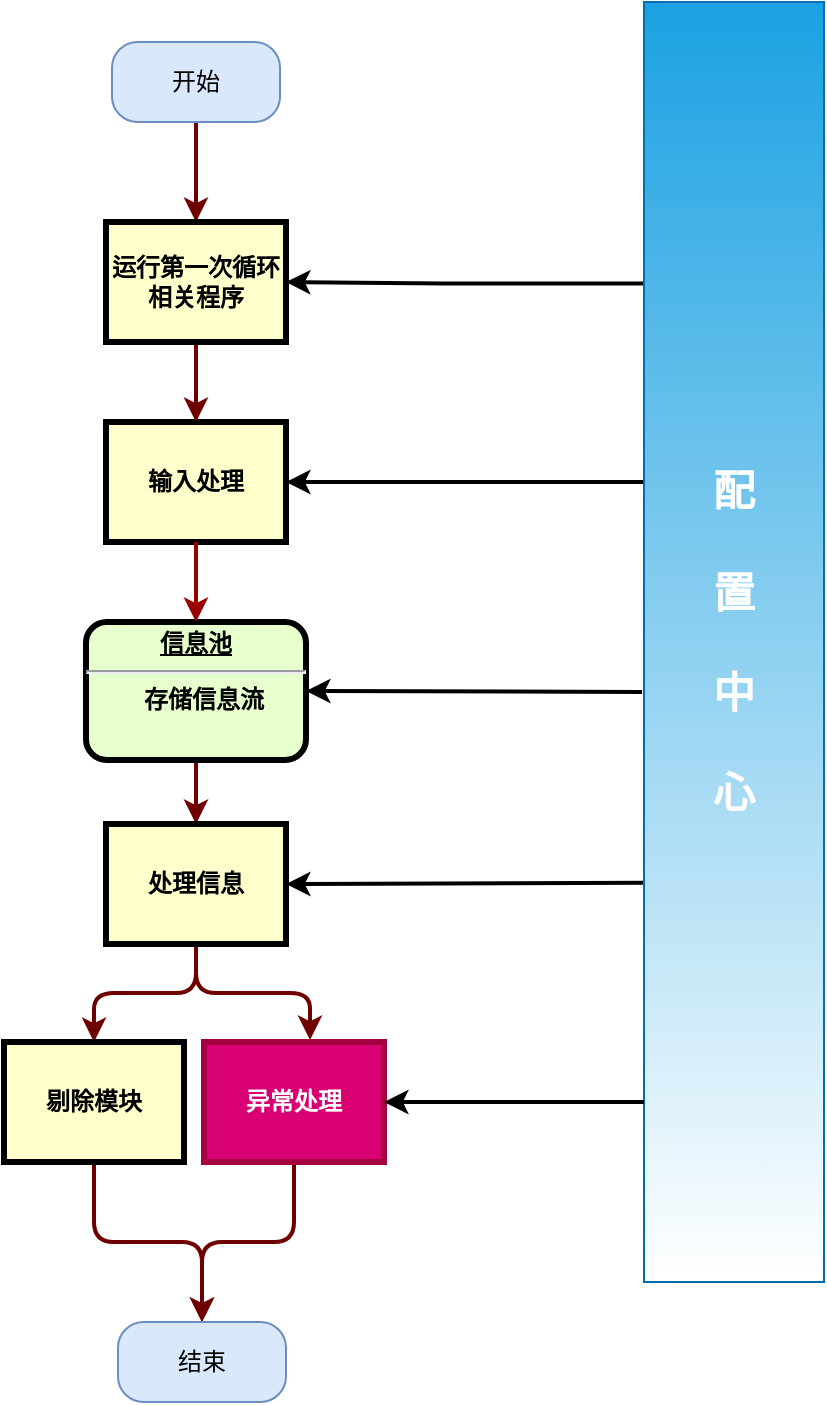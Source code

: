 <mxfile version="15.8.3" type="github">
  <diagram name="Page-1" id="c7558073-3199-34d8-9f00-42111426c3f3">
    <mxGraphModel dx="1420" dy="1971" grid="1" gridSize="10" guides="1" tooltips="1" connect="1" arrows="1" fold="1" page="1" pageScale="1" pageWidth="826" pageHeight="1169" background="none" math="0" shadow="0">
      <root>
        <mxCell id="0" />
        <mxCell id="1" parent="0" />
        <mxCell id="117tsulJ_mS-vrgYPwUj-100" style="edgeStyle=orthogonalEdgeStyle;rounded=1;orthogonalLoop=1;jettySize=auto;html=1;exitX=0.5;exitY=1;exitDx=0;exitDy=0;entryX=0.5;entryY=0;entryDx=0;entryDy=0;strokeWidth=2;fillColor=#a20025;strokeColor=#6F0000;" edge="1" parent="1" source="2" target="4">
          <mxGeometry relative="1" as="geometry" />
        </mxCell>
        <mxCell id="2" value="&lt;p style=&quot;margin: 0px ; margin-top: 4px ; text-align: center ; text-decoration: underline&quot;&gt;&lt;strong&gt;信息池&lt;/strong&gt;&lt;/p&gt;&lt;hr&gt;&lt;p style=&quot;margin: 0px ; margin-left: 8px&quot;&gt;存储信息流&lt;/p&gt;" style="verticalAlign=middle;align=center;overflow=fill;fontSize=12;fontFamily=Helvetica;html=1;rounded=1;fontStyle=1;strokeWidth=3;fillColor=#E6FFCC" parent="1" vertex="1">
          <mxGeometry x="241" y="90" width="110" height="69" as="geometry" />
        </mxCell>
        <mxCell id="3" value="输入处理" style="whiteSpace=wrap;align=center;verticalAlign=middle;fontStyle=1;strokeWidth=3;fillColor=#FFFFCC" parent="1" vertex="1">
          <mxGeometry x="251" y="-10" width="90" height="60" as="geometry" />
        </mxCell>
        <mxCell id="117tsulJ_mS-vrgYPwUj-112" style="edgeStyle=orthogonalEdgeStyle;rounded=1;orthogonalLoop=1;jettySize=auto;html=1;exitX=0.5;exitY=1;exitDx=0;exitDy=0;entryX=0.5;entryY=0;entryDx=0;entryDy=0;fontSize=21;strokeWidth=2;fillColor=#a20025;strokeColor=#6F0000;" edge="1" parent="1" source="4" target="117tsulJ_mS-vrgYPwUj-111">
          <mxGeometry relative="1" as="geometry" />
        </mxCell>
        <mxCell id="117tsulJ_mS-vrgYPwUj-114" style="edgeStyle=orthogonalEdgeStyle;rounded=1;orthogonalLoop=1;jettySize=auto;html=1;exitX=0.5;exitY=1;exitDx=0;exitDy=0;entryX=0.589;entryY=-0.017;entryDx=0;entryDy=0;entryPerimeter=0;fontSize=21;strokeWidth=2;fillColor=#a20025;strokeColor=#6F0000;" edge="1" parent="1" source="4" target="117tsulJ_mS-vrgYPwUj-113">
          <mxGeometry relative="1" as="geometry" />
        </mxCell>
        <mxCell id="4" value="处理信息" style="whiteSpace=wrap;align=center;verticalAlign=middle;fontStyle=1;strokeWidth=3;fillColor=#FFFFCC" parent="1" vertex="1">
          <mxGeometry x="251" y="191" width="90" height="60" as="geometry" />
        </mxCell>
        <mxCell id="36" value="" style="edgeStyle=none;noEdgeStyle=1;strokeColor=#990000;strokeWidth=2" parent="1" source="3" target="2" edge="1">
          <mxGeometry width="100" height="100" relative="1" as="geometry">
            <mxPoint x="20" y="250" as="sourcePoint" />
            <mxPoint x="120" y="150" as="targetPoint" />
          </mxGeometry>
        </mxCell>
        <mxCell id="117tsulJ_mS-vrgYPwUj-98" style="edgeStyle=orthogonalEdgeStyle;rounded=1;orthogonalLoop=1;jettySize=auto;html=1;entryX=0.5;entryY=0;entryDx=0;entryDy=0;fillColor=#a20025;strokeColor=#6F0000;strokeWidth=2;" edge="1" parent="1" source="117tsulJ_mS-vrgYPwUj-96" target="117tsulJ_mS-vrgYPwUj-97">
          <mxGeometry relative="1" as="geometry" />
        </mxCell>
        <mxCell id="117tsulJ_mS-vrgYPwUj-96" value="开始" style="rounded=1;whiteSpace=wrap;html=1;fillColor=#dae8fc;strokeColor=#6c8ebf;arcSize=32;" vertex="1" parent="1">
          <mxGeometry x="254" y="-200" width="84" height="40" as="geometry" />
        </mxCell>
        <mxCell id="117tsulJ_mS-vrgYPwUj-99" style="edgeStyle=orthogonalEdgeStyle;rounded=1;orthogonalLoop=1;jettySize=auto;html=1;exitX=0.5;exitY=1;exitDx=0;exitDy=0;entryX=0.5;entryY=0;entryDx=0;entryDy=0;strokeWidth=2;fillColor=#a20025;strokeColor=#6F0000;" edge="1" parent="1" source="117tsulJ_mS-vrgYPwUj-97" target="3">
          <mxGeometry relative="1" as="geometry" />
        </mxCell>
        <mxCell id="117tsulJ_mS-vrgYPwUj-97" value="运行第一次循环相关程序" style="whiteSpace=wrap;align=center;verticalAlign=middle;fontStyle=1;strokeWidth=3;fillColor=#FFFFCC" vertex="1" parent="1">
          <mxGeometry x="251" y="-110" width="90" height="60" as="geometry" />
        </mxCell>
        <mxCell id="117tsulJ_mS-vrgYPwUj-102" style="edgeStyle=orthogonalEdgeStyle;orthogonalLoop=1;jettySize=auto;html=1;entryX=1;entryY=0.5;entryDx=0;entryDy=0;fontSize=21;strokeWidth=2;curved=1;exitX=0;exitY=0.375;exitDx=0;exitDy=0;exitPerimeter=0;" edge="1" parent="1" source="117tsulJ_mS-vrgYPwUj-101" target="3">
          <mxGeometry relative="1" as="geometry">
            <mxPoint x="517" y="20" as="sourcePoint" />
            <Array as="points" />
          </mxGeometry>
        </mxCell>
        <mxCell id="117tsulJ_mS-vrgYPwUj-106" style="edgeStyle=orthogonalEdgeStyle;rounded=1;orthogonalLoop=1;jettySize=auto;html=1;exitX=0.011;exitY=0.22;exitDx=0;exitDy=0;entryX=1;entryY=0.5;entryDx=0;entryDy=0;fontSize=21;strokeWidth=2;exitPerimeter=0;" edge="1" parent="1" source="117tsulJ_mS-vrgYPwUj-101" target="117tsulJ_mS-vrgYPwUj-97">
          <mxGeometry relative="1" as="geometry">
            <Array as="points" />
          </mxGeometry>
        </mxCell>
        <mxCell id="117tsulJ_mS-vrgYPwUj-107" style="edgeStyle=orthogonalEdgeStyle;rounded=1;orthogonalLoop=1;jettySize=auto;html=1;entryX=1;entryY=0.5;entryDx=0;entryDy=0;fontSize=21;strokeWidth=2;" edge="1" parent="1" target="2">
          <mxGeometry relative="1" as="geometry">
            <mxPoint x="519" y="125" as="sourcePoint" />
            <Array as="points">
              <mxPoint x="519" y="125" />
              <mxPoint x="436" y="125" />
            </Array>
          </mxGeometry>
        </mxCell>
        <mxCell id="117tsulJ_mS-vrgYPwUj-108" style="edgeStyle=orthogonalEdgeStyle;rounded=1;orthogonalLoop=1;jettySize=auto;html=1;exitX=0.022;exitY=0.688;exitDx=0;exitDy=0;entryX=1;entryY=0.5;entryDx=0;entryDy=0;fontSize=21;strokeWidth=2;exitPerimeter=0;" edge="1" parent="1" source="117tsulJ_mS-vrgYPwUj-101" target="4">
          <mxGeometry relative="1" as="geometry">
            <Array as="points">
              <mxPoint x="522" y="221" />
            </Array>
          </mxGeometry>
        </mxCell>
        <mxCell id="117tsulJ_mS-vrgYPwUj-101" value="&lt;b style=&quot;font-size: 21px&quot;&gt;配&lt;br&gt;&lt;br&gt;置&lt;br&gt;&lt;br&gt;中&lt;br&gt;&lt;br&gt;心&lt;/b&gt;" style="rounded=0;whiteSpace=wrap;html=1;fillColor=#1ba1e2;fontColor=#ffffff;strokeColor=#006EAF;gradientColor=#ffffff;glass=0;shadow=0;sketch=0;container=0;" vertex="1" parent="1">
          <mxGeometry x="520" y="-220" width="90" height="640" as="geometry" />
        </mxCell>
        <mxCell id="117tsulJ_mS-vrgYPwUj-122" style="edgeStyle=orthogonalEdgeStyle;rounded=1;orthogonalLoop=1;jettySize=auto;html=1;exitX=0.5;exitY=1;exitDx=0;exitDy=0;entryX=0.5;entryY=0;entryDx=0;entryDy=0;fontSize=21;startArrow=none;startFill=0;endArrow=classic;endFill=1;strokeWidth=2;fillColor=#a20025;strokeColor=#6F0000;" edge="1" parent="1" source="117tsulJ_mS-vrgYPwUj-111" target="117tsulJ_mS-vrgYPwUj-119">
          <mxGeometry relative="1" as="geometry" />
        </mxCell>
        <mxCell id="117tsulJ_mS-vrgYPwUj-111" value="剔除模块" style="whiteSpace=wrap;align=center;verticalAlign=middle;fontStyle=1;strokeWidth=3;fillColor=#FFFFCC" vertex="1" parent="1">
          <mxGeometry x="200" y="300" width="90" height="60" as="geometry" />
        </mxCell>
        <mxCell id="117tsulJ_mS-vrgYPwUj-123" style="edgeStyle=orthogonalEdgeStyle;rounded=1;orthogonalLoop=1;jettySize=auto;html=1;exitX=0.5;exitY=1;exitDx=0;exitDy=0;entryX=0.5;entryY=0;entryDx=0;entryDy=0;fontSize=21;startArrow=none;startFill=0;endArrow=classic;endFill=1;strokeWidth=2;fillColor=#a20025;strokeColor=#6F0000;" edge="1" parent="1" source="117tsulJ_mS-vrgYPwUj-113" target="117tsulJ_mS-vrgYPwUj-119">
          <mxGeometry relative="1" as="geometry" />
        </mxCell>
        <mxCell id="117tsulJ_mS-vrgYPwUj-113" value="异常处理" style="whiteSpace=wrap;align=center;verticalAlign=middle;fontStyle=1;strokeWidth=3;fillColor=#d80073;fontColor=#ffffff;strokeColor=#A50040;" vertex="1" parent="1">
          <mxGeometry x="300" y="300" width="90" height="60" as="geometry" />
        </mxCell>
        <mxCell id="117tsulJ_mS-vrgYPwUj-116" value="" style="endArrow=none;startArrow=classic;html=1;rounded=1;fontSize=21;strokeWidth=2;exitX=1;exitY=0.5;exitDx=0;exitDy=0;startFill=1;endFill=0;" edge="1" parent="1" source="117tsulJ_mS-vrgYPwUj-113">
          <mxGeometry width="50" height="50" relative="1" as="geometry">
            <mxPoint x="413" y="420" as="sourcePoint" />
            <mxPoint x="520" y="330" as="targetPoint" />
          </mxGeometry>
        </mxCell>
        <mxCell id="117tsulJ_mS-vrgYPwUj-117" style="edgeStyle=none;curved=1;orthogonalLoop=1;jettySize=auto;html=1;exitX=0;exitY=0.5;exitDx=0;exitDy=0;fontSize=21;startArrow=classic;startFill=1;endArrow=none;endFill=0;strokeWidth=2;" edge="1" parent="1" source="117tsulJ_mS-vrgYPwUj-96" target="117tsulJ_mS-vrgYPwUj-96">
          <mxGeometry relative="1" as="geometry" />
        </mxCell>
        <mxCell id="117tsulJ_mS-vrgYPwUj-118" style="edgeStyle=none;curved=1;orthogonalLoop=1;jettySize=auto;html=1;exitX=1;exitY=0;exitDx=0;exitDy=0;fontSize=21;startArrow=classic;startFill=1;endArrow=none;endFill=0;strokeWidth=2;" edge="1" parent="1" source="117tsulJ_mS-vrgYPwUj-96" target="117tsulJ_mS-vrgYPwUj-96">
          <mxGeometry relative="1" as="geometry" />
        </mxCell>
        <mxCell id="117tsulJ_mS-vrgYPwUj-119" value="结束" style="rounded=1;whiteSpace=wrap;html=1;fillColor=#dae8fc;strokeColor=#6c8ebf;arcSize=32;" vertex="1" parent="1">
          <mxGeometry x="257" y="440" width="84" height="40" as="geometry" />
        </mxCell>
      </root>
    </mxGraphModel>
  </diagram>
</mxfile>
